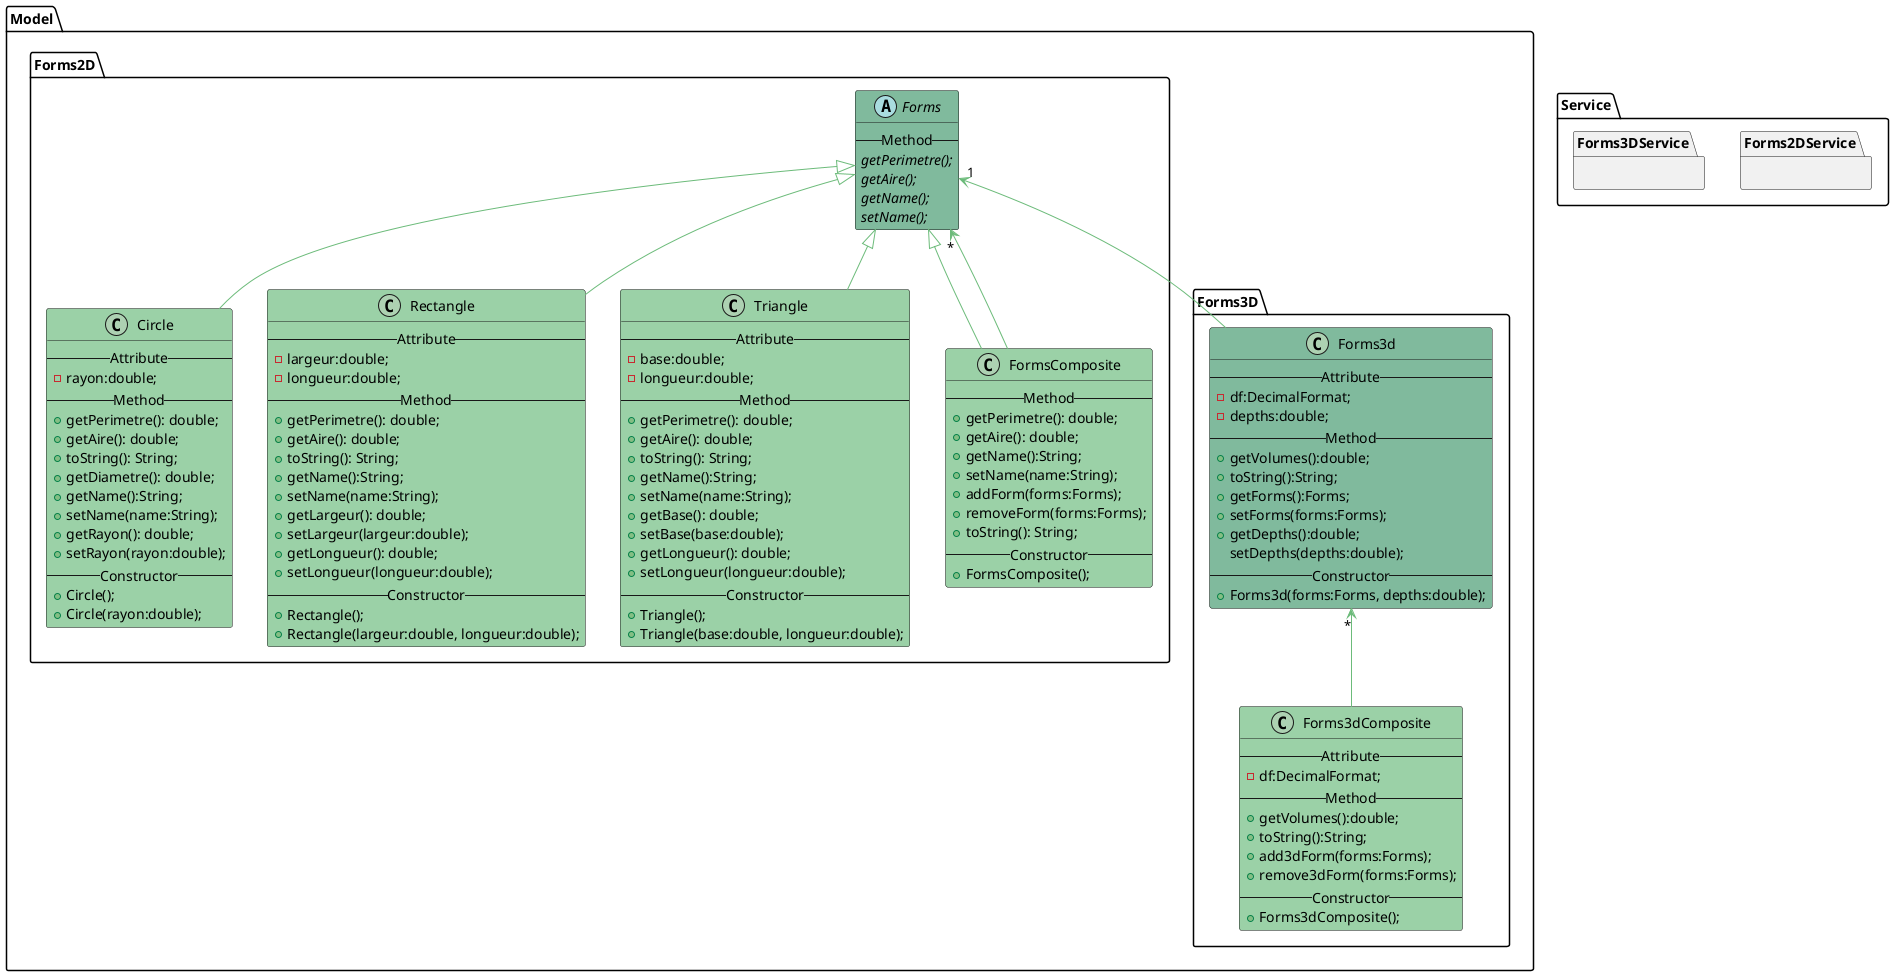 @startuml

package "Model" {
    package "Forms2D" {
        abstract class Forms #80BA9D {
            --Method--
            {abstract} getPerimetre();
            {abstract} getAire();
            {abstract} getName();
            {abstract} setName();
        }

        class Circle #9BD1A7 {
            --Attribute--
            -rayon:double;
            --Method--
            +getPerimetre(): double;
            +getAire(): double;
            +toString(): String;
            +getDiametre(): double;
            +getName():String;
            +setName(name:String);
            +getRayon(): double;
            +setRayon(rayon:double);
            --Constructor--
            +Circle();
            +Circle(rayon:double);
        }

        class Rectangle #9BD1A7 {
            --Attribute--
            -largeur:double;
            -longueur:double;
            --Method--
            +getPerimetre(): double;
            +getAire(): double;
            +toString(): String;
            +getName():String;
            +setName(name:String);
            +getLargeur(): double;
            +setLargeur(largeur:double);
            +getLongueur(): double;
            +setLongueur(longueur:double);
            --Constructor--
            +Rectangle();
            +Rectangle(largeur:double, longueur:double);
        }

        class Triangle #9BD1A7 {
            --Attribute--
            -base:double;
            -longueur:double;
            --Method--
            +getPerimetre(): double;
            +getAire(): double;
            +toString(): String;
            +getName():String;
            +setName(name:String);
            +getBase(): double;
            +setBase(base:double);
            +getLongueur(): double;
            +setLongueur(longueur:double);
            --Constructor--
            +Triangle();
            +Triangle(base:double, longueur:double);
        }

        class FormsComposite #9BD1A7 {
            --Method--
            +getPerimetre(): double;
            +getAire(): double;
            +getName():String;
            +setName(name:String);
            +addForm(forms:Forms);
            +removeForm(forms:Forms);
            +toString(): String;
            --Constructor--
            +FormsComposite();
        }
            Forms <|-- Circle #6CBB7A
            Forms <|-- Rectangle #6CBB7A
            Forms <|-- Triangle #6CBB7A
            Forms <|-- FormsComposite #6CBB7A
            Forms "*" <-- FormsComposite #6CBB7A
    }

    package "Forms3D" {
        class Forms3d #80BA9D {
            --Attribute--
            -df:DecimalFormat;
            -depths:double;
            --Method--
            +getVolumes():double;
            +toString():String;
            +getForms():Forms;
            +setForms(forms:Forms);
            +getDepths():double;
            setDepths(depths:double);
            --Constructor--
            +Forms3d(forms:Forms, depths:double);
        }

        class Forms3dComposite #9BD1A7 {
            --Attribute--
            -df:DecimalFormat;
            --Method--
            +getVolumes():double;
            +toString():String;
            +add3dForm(forms:Forms);
            +remove3dForm(forms:Forms);
            --Constructor--
            +Forms3dComposite();
        }
        Forms3d "*" <-- Forms3dComposite #6CBB7A
    }
    Forms "1" <-- Forms3d #6CBB7A
}

package "Service" {
    package "Forms2DService" {
    }
    package "Forms3DService" {
    }
}


@enduml
